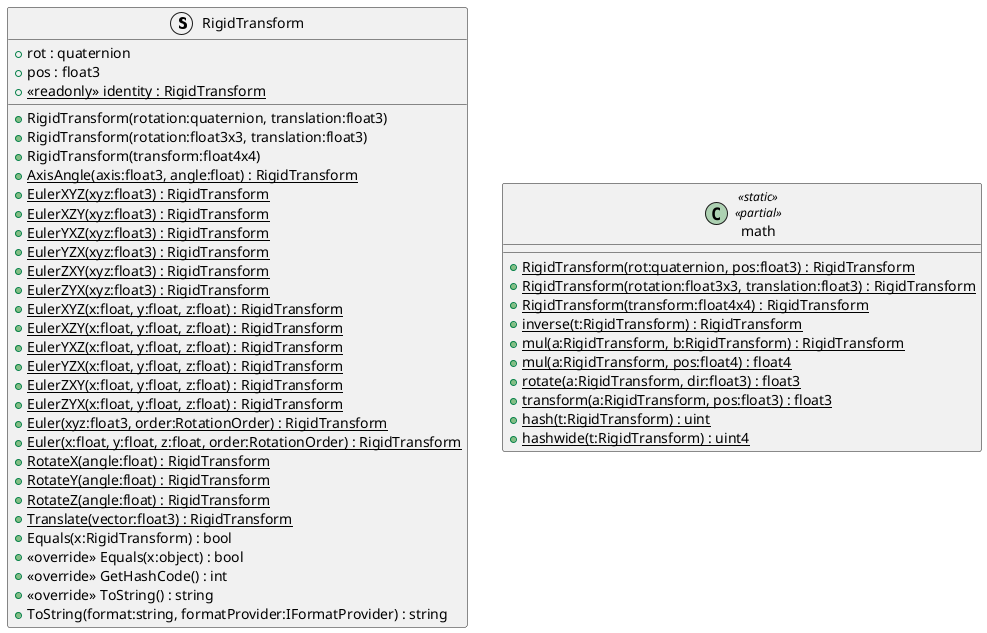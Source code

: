 @startuml
struct RigidTransform {
    + rot : quaternion
    + pos : float3
    + {static} <<readonly>> identity : RigidTransform
    + RigidTransform(rotation:quaternion, translation:float3)
    + RigidTransform(rotation:float3x3, translation:float3)
    + RigidTransform(transform:float4x4)
    + {static} AxisAngle(axis:float3, angle:float) : RigidTransform
    + {static} EulerXYZ(xyz:float3) : RigidTransform
    + {static} EulerXZY(xyz:float3) : RigidTransform
    + {static} EulerYXZ(xyz:float3) : RigidTransform
    + {static} EulerYZX(xyz:float3) : RigidTransform
    + {static} EulerZXY(xyz:float3) : RigidTransform
    + {static} EulerZYX(xyz:float3) : RigidTransform
    + {static} EulerXYZ(x:float, y:float, z:float) : RigidTransform
    + {static} EulerXZY(x:float, y:float, z:float) : RigidTransform
    + {static} EulerYXZ(x:float, y:float, z:float) : RigidTransform
    + {static} EulerYZX(x:float, y:float, z:float) : RigidTransform
    + {static} EulerZXY(x:float, y:float, z:float) : RigidTransform
    + {static} EulerZYX(x:float, y:float, z:float) : RigidTransform
    + {static} Euler(xyz:float3, order:RotationOrder) : RigidTransform
    + {static} Euler(x:float, y:float, z:float, order:RotationOrder) : RigidTransform
    + {static} RotateX(angle:float) : RigidTransform
    + {static} RotateY(angle:float) : RigidTransform
    + {static} RotateZ(angle:float) : RigidTransform
    + {static} Translate(vector:float3) : RigidTransform
    + Equals(x:RigidTransform) : bool
    + <<override>> Equals(x:object) : bool
    + <<override>> GetHashCode() : int
    + <<override>> ToString() : string
    + ToString(format:string, formatProvider:IFormatProvider) : string
}
class math <<static>> <<partial>> {
    + {static} RigidTransform(rot:quaternion, pos:float3) : RigidTransform
    + {static} RigidTransform(rotation:float3x3, translation:float3) : RigidTransform
    + {static} RigidTransform(transform:float4x4) : RigidTransform
    + {static} inverse(t:RigidTransform) : RigidTransform
    + {static} mul(a:RigidTransform, b:RigidTransform) : RigidTransform
    + {static} mul(a:RigidTransform, pos:float4) : float4
    + {static} rotate(a:RigidTransform, dir:float3) : float3
    + {static} transform(a:RigidTransform, pos:float3) : float3
    + {static} hash(t:RigidTransform) : uint
    + {static} hashwide(t:RigidTransform) : uint4
}
@enduml
